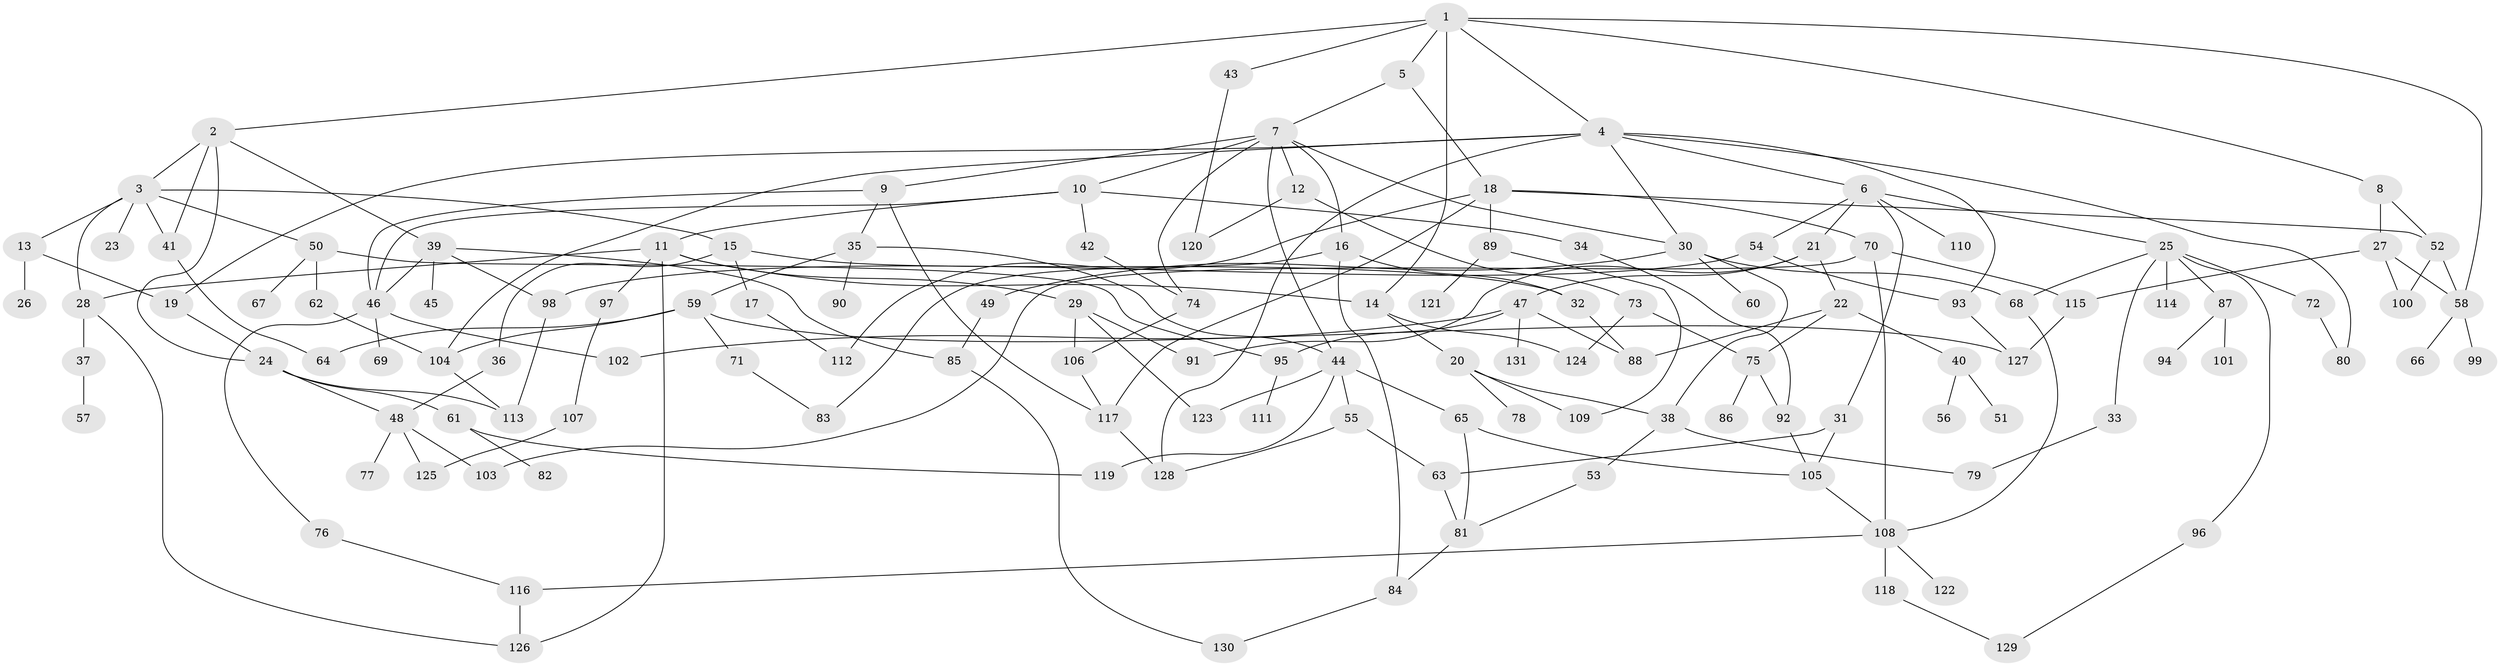 // Generated by graph-tools (version 1.1) at 2025/10/02/27/25 16:10:51]
// undirected, 131 vertices, 195 edges
graph export_dot {
graph [start="1"]
  node [color=gray90,style=filled];
  1;
  2;
  3;
  4;
  5;
  6;
  7;
  8;
  9;
  10;
  11;
  12;
  13;
  14;
  15;
  16;
  17;
  18;
  19;
  20;
  21;
  22;
  23;
  24;
  25;
  26;
  27;
  28;
  29;
  30;
  31;
  32;
  33;
  34;
  35;
  36;
  37;
  38;
  39;
  40;
  41;
  42;
  43;
  44;
  45;
  46;
  47;
  48;
  49;
  50;
  51;
  52;
  53;
  54;
  55;
  56;
  57;
  58;
  59;
  60;
  61;
  62;
  63;
  64;
  65;
  66;
  67;
  68;
  69;
  70;
  71;
  72;
  73;
  74;
  75;
  76;
  77;
  78;
  79;
  80;
  81;
  82;
  83;
  84;
  85;
  86;
  87;
  88;
  89;
  90;
  91;
  92;
  93;
  94;
  95;
  96;
  97;
  98;
  99;
  100;
  101;
  102;
  103;
  104;
  105;
  106;
  107;
  108;
  109;
  110;
  111;
  112;
  113;
  114;
  115;
  116;
  117;
  118;
  119;
  120;
  121;
  122;
  123;
  124;
  125;
  126;
  127;
  128;
  129;
  130;
  131;
  1 -- 2;
  1 -- 4;
  1 -- 5;
  1 -- 8;
  1 -- 14;
  1 -- 43;
  1 -- 58;
  2 -- 3;
  2 -- 39;
  2 -- 41;
  2 -- 24;
  3 -- 13;
  3 -- 15;
  3 -- 23;
  3 -- 41;
  3 -- 50;
  3 -- 28;
  4 -- 6;
  4 -- 19;
  4 -- 30;
  4 -- 93;
  4 -- 104;
  4 -- 128;
  4 -- 80;
  5 -- 7;
  5 -- 18;
  6 -- 21;
  6 -- 25;
  6 -- 31;
  6 -- 54;
  6 -- 110;
  7 -- 9;
  7 -- 10;
  7 -- 12;
  7 -- 16;
  7 -- 74;
  7 -- 30;
  7 -- 44;
  8 -- 27;
  8 -- 52;
  9 -- 35;
  9 -- 46;
  9 -- 117;
  10 -- 11;
  10 -- 34;
  10 -- 42;
  10 -- 46;
  11 -- 28;
  11 -- 29;
  11 -- 97;
  11 -- 126;
  11 -- 14;
  12 -- 73;
  12 -- 120;
  13 -- 26;
  13 -- 19;
  14 -- 20;
  14 -- 124;
  15 -- 17;
  15 -- 32;
  15 -- 36;
  16 -- 83;
  16 -- 84;
  16 -- 32;
  17 -- 112;
  18 -- 52;
  18 -- 70;
  18 -- 89;
  18 -- 112;
  18 -- 117;
  19 -- 24;
  20 -- 78;
  20 -- 109;
  20 -- 38;
  21 -- 22;
  21 -- 47;
  21 -- 91;
  22 -- 40;
  22 -- 88;
  22 -- 75;
  24 -- 61;
  24 -- 113;
  24 -- 48;
  25 -- 33;
  25 -- 72;
  25 -- 87;
  25 -- 96;
  25 -- 114;
  25 -- 68;
  27 -- 58;
  27 -- 100;
  27 -- 115;
  28 -- 37;
  28 -- 126;
  29 -- 106;
  29 -- 123;
  29 -- 91;
  30 -- 38;
  30 -- 49;
  30 -- 60;
  30 -- 68;
  31 -- 105;
  31 -- 63;
  32 -- 88;
  33 -- 79;
  34 -- 92;
  35 -- 44;
  35 -- 59;
  35 -- 90;
  36 -- 48;
  37 -- 57;
  38 -- 53;
  38 -- 79;
  39 -- 45;
  39 -- 98;
  39 -- 46;
  39 -- 85;
  40 -- 51;
  40 -- 56;
  41 -- 64;
  42 -- 74;
  43 -- 120;
  44 -- 55;
  44 -- 65;
  44 -- 119;
  44 -- 123;
  46 -- 69;
  46 -- 76;
  46 -- 102;
  47 -- 95;
  47 -- 131;
  47 -- 88;
  47 -- 102;
  48 -- 77;
  48 -- 103;
  48 -- 125;
  49 -- 85;
  50 -- 62;
  50 -- 67;
  50 -- 95;
  52 -- 100;
  52 -- 58;
  53 -- 81;
  54 -- 98;
  54 -- 93;
  55 -- 63;
  55 -- 128;
  58 -- 66;
  58 -- 99;
  59 -- 71;
  59 -- 127;
  59 -- 64;
  59 -- 104;
  61 -- 82;
  61 -- 119;
  62 -- 104;
  63 -- 81;
  65 -- 105;
  65 -- 81;
  68 -- 108;
  70 -- 108;
  70 -- 115;
  70 -- 103;
  71 -- 83;
  72 -- 80;
  73 -- 75;
  73 -- 124;
  74 -- 106;
  75 -- 86;
  75 -- 92;
  76 -- 116;
  81 -- 84;
  84 -- 130;
  85 -- 130;
  87 -- 94;
  87 -- 101;
  89 -- 121;
  89 -- 109;
  92 -- 105;
  93 -- 127;
  95 -- 111;
  96 -- 129;
  97 -- 107;
  98 -- 113;
  104 -- 113;
  105 -- 108;
  106 -- 117;
  107 -- 125;
  108 -- 116;
  108 -- 118;
  108 -- 122;
  115 -- 127;
  116 -- 126;
  117 -- 128;
  118 -- 129;
}
